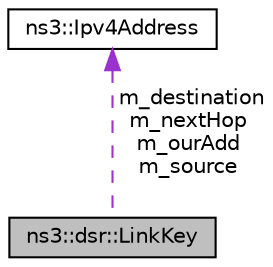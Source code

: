 digraph "ns3::dsr::LinkKey"
{
 // LATEX_PDF_SIZE
  edge [fontname="Helvetica",fontsize="10",labelfontname="Helvetica",labelfontsize="10"];
  node [fontname="Helvetica",fontsize="10",shape=record];
  Node1 [label="ns3::dsr::LinkKey",height=0.2,width=0.4,color="black", fillcolor="grey75", style="filled", fontcolor="black",tooltip="The maintenance buffer is responsible for maintaining packet next hop delivery The data packet is sav..."];
  Node2 -> Node1 [dir="back",color="darkorchid3",fontsize="10",style="dashed",label=" m_destination\nm_nextHop\nm_ourAdd\nm_source" ,fontname="Helvetica"];
  Node2 [label="ns3::Ipv4Address",height=0.2,width=0.4,color="black", fillcolor="white", style="filled",URL="$classns3_1_1_ipv4_address.html",tooltip="Ipv4 addresses are stored in host order in this class."];
}
